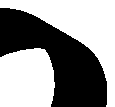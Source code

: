beginfig(0)

draw fullcircle slanted .25 scaled 2cm withpen pensquare yscaled 3 rotated 60 scaled 6bp;

endfig
